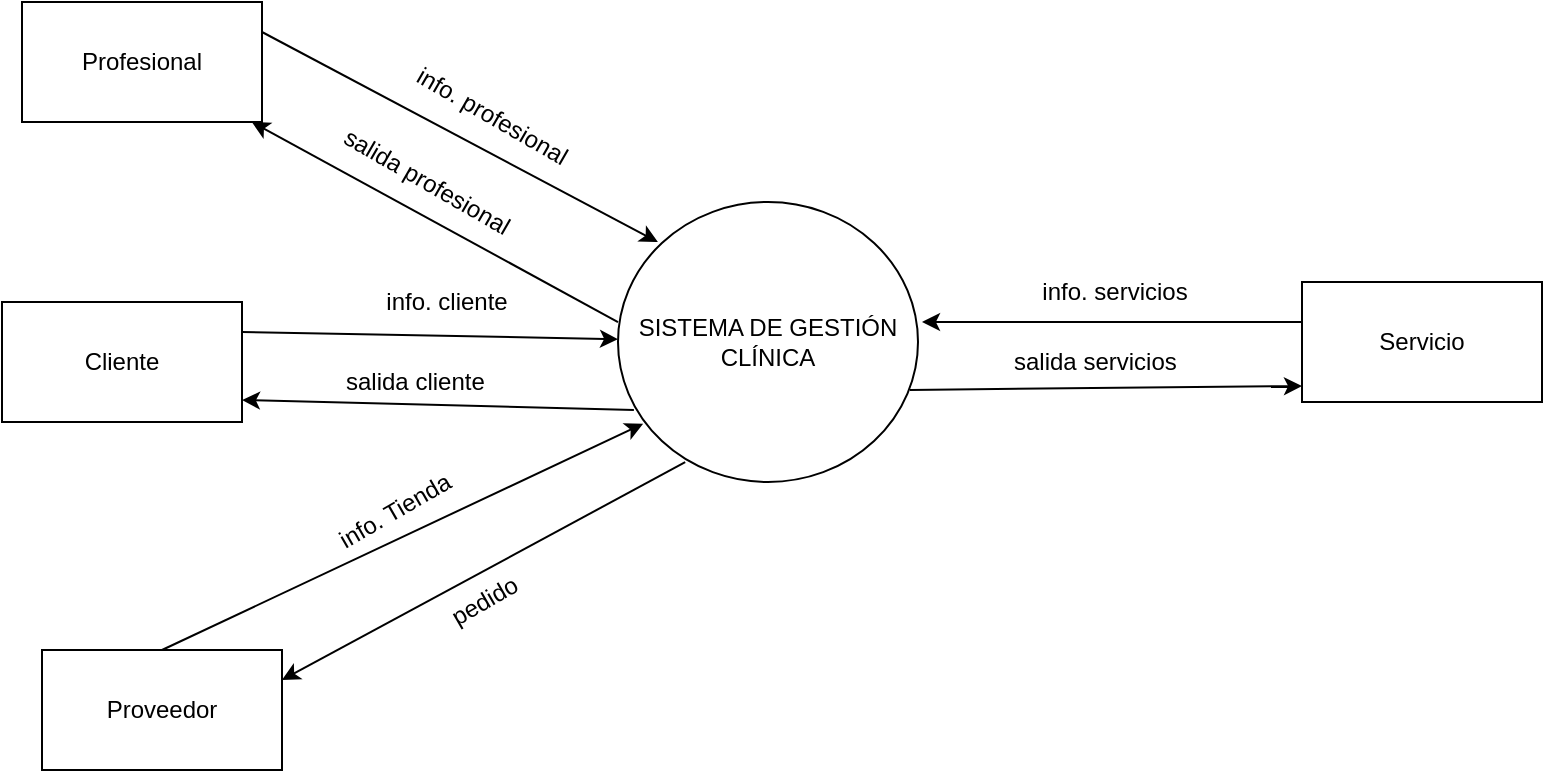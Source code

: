 <mxfile version="12.2.6" type="google" pages="1"><diagram id="vy-gyd165dlcmUS4V1BO" name="Page-1"><mxGraphModel dx="1024" dy="601" grid="1" gridSize="10" guides="1" tooltips="1" connect="1" arrows="1" fold="1" page="1" pageScale="1" pageWidth="827" pageHeight="1169" math="0" shadow="0"><root><mxCell id="0"/><mxCell id="1" parent="0"/><mxCell id="Vf1JPZDZOnKD3vXcBy8X-1" value="SISTEMA DE GESTIÓN CLÍNICA" style="ellipse;whiteSpace=wrap;html=1;" parent="1" vertex="1"><mxGeometry x="338" y="330" width="150" height="140" as="geometry"/></mxCell><mxCell id="cKKendlKR9Y-z1O7Nt9R-7" value="Profesional" style="rounded=0;whiteSpace=wrap;html=1;" parent="1" vertex="1"><mxGeometry x="40" y="230" width="120" height="60" as="geometry"/></mxCell><mxCell id="cKKendlKR9Y-z1O7Nt9R-8" value="Cliente" style="rounded=0;whiteSpace=wrap;html=1;" parent="1" vertex="1"><mxGeometry x="30" y="380" width="120" height="60" as="geometry"/></mxCell><mxCell id="cKKendlKR9Y-z1O7Nt9R-9" value="Proveedor" style="rounded=0;whiteSpace=wrap;html=1;" parent="1" vertex="1"><mxGeometry x="50" y="554" width="120" height="60" as="geometry"/></mxCell><mxCell id="cKKendlKR9Y-z1O7Nt9R-10" value="Servicio" style="rounded=0;whiteSpace=wrap;html=1;" parent="1" vertex="1"><mxGeometry x="680" y="370" width="120" height="60" as="geometry"/></mxCell><mxCell id="cKKendlKR9Y-z1O7Nt9R-11" value="" style="endArrow=classic;html=1;entryX=0.133;entryY=0.143;entryDx=0;entryDy=0;entryPerimeter=0;exitX=1;exitY=0.25;exitDx=0;exitDy=0;" parent="1" source="cKKendlKR9Y-z1O7Nt9R-7" target="Vf1JPZDZOnKD3vXcBy8X-1" edge="1"><mxGeometry width="50" height="50" relative="1" as="geometry"><mxPoint x="230" y="320" as="sourcePoint"/><mxPoint x="280" y="270" as="targetPoint"/></mxGeometry></mxCell><mxCell id="cKKendlKR9Y-z1O7Nt9R-19" value="&lt;div&gt;salida profesional&lt;/div&gt;" style="text;html=1;resizable=0;points=[];align=center;verticalAlign=middle;labelBackgroundColor=#ffffff;rotation=30;" parent="cKKendlKR9Y-z1O7Nt9R-11" vertex="1" connectable="0"><mxGeometry x="0.351" y="2" relative="1" as="geometry"><mxPoint x="-52.5" y="5.5" as="offset"/></mxGeometry></mxCell><mxCell id="cKKendlKR9Y-z1O7Nt9R-12" value="" style="endArrow=classic;html=1;exitX=1;exitY=0.25;exitDx=0;exitDy=0;" parent="1" source="cKKendlKR9Y-z1O7Nt9R-8" target="Vf1JPZDZOnKD3vXcBy8X-1" edge="1"><mxGeometry width="50" height="50" relative="1" as="geometry"><mxPoint x="120" y="440" as="sourcePoint"/><mxPoint x="319.6" y="510.8" as="targetPoint"/></mxGeometry></mxCell><mxCell id="cKKendlKR9Y-z1O7Nt9R-20" value="info. cliente" style="text;html=1;resizable=0;points=[];align=center;verticalAlign=middle;labelBackgroundColor=#ffffff;" parent="cKKendlKR9Y-z1O7Nt9R-12" vertex="1" connectable="0"><mxGeometry x="0.47" y="1" relative="1" as="geometry"><mxPoint x="-36" y="-16.5" as="offset"/></mxGeometry></mxCell><mxCell id="cKKendlKR9Y-z1O7Nt9R-13" value="" style="endArrow=classic;html=1;exitX=0.5;exitY=0;exitDx=0;exitDy=0;entryX=0.084;entryY=0.792;entryDx=0;entryDy=0;entryPerimeter=0;" parent="1" source="cKKendlKR9Y-z1O7Nt9R-9" target="Vf1JPZDZOnKD3vXcBy8X-1" edge="1"><mxGeometry width="50" height="50" relative="1" as="geometry"><mxPoint x="180" y="560" as="sourcePoint"/><mxPoint x="322" y="430" as="targetPoint"/></mxGeometry></mxCell><mxCell id="cKKendlKR9Y-z1O7Nt9R-21" value="info. Tienda" style="text;html=1;resizable=0;points=[];align=center;verticalAlign=middle;labelBackgroundColor=#ffffff;rotation=-30;" parent="cKKendlKR9Y-z1O7Nt9R-13" vertex="1" connectable="0"><mxGeometry x="0.227" y="3" relative="1" as="geometry"><mxPoint x="-31" y="2.5" as="offset"/></mxGeometry></mxCell><mxCell id="cKKendlKR9Y-z1O7Nt9R-15" value="" style="endArrow=classic;html=1;" parent="1" edge="1"><mxGeometry width="50" height="50" relative="1" as="geometry"><mxPoint x="680" y="390" as="sourcePoint"/><mxPoint x="490" y="390" as="targetPoint"/></mxGeometry></mxCell><mxCell id="cKKendlKR9Y-z1O7Nt9R-22" value="info. servicios" style="text;html=1;resizable=0;points=[];align=center;verticalAlign=middle;labelBackgroundColor=#ffffff;" parent="cKKendlKR9Y-z1O7Nt9R-15" vertex="1" connectable="0"><mxGeometry x="-0.125" y="3" relative="1" as="geometry"><mxPoint x="-11" y="-18" as="offset"/></mxGeometry></mxCell><mxCell id="cKKendlKR9Y-z1O7Nt9R-23" value="" style="endArrow=classic;html=1;exitX=0.224;exitY=0.929;exitDx=0;exitDy=0;exitPerimeter=0;entryX=1;entryY=0.25;entryDx=0;entryDy=0;" parent="1" source="Vf1JPZDZOnKD3vXcBy8X-1" target="cKKendlKR9Y-z1O7Nt9R-9" edge="1"><mxGeometry width="50" height="50" relative="1" as="geometry"><mxPoint x="60" y="690" as="sourcePoint"/><mxPoint x="110" y="640" as="targetPoint"/></mxGeometry></mxCell><mxCell id="cKKendlKR9Y-z1O7Nt9R-24" value="&lt;div&gt;pedido&lt;/div&gt;" style="text;html=1;resizable=0;points=[];align=center;verticalAlign=middle;labelBackgroundColor=#ffffff;rotation=-30;" parent="cKKendlKR9Y-z1O7Nt9R-23" vertex="1" connectable="0"><mxGeometry x="0.463" y="-1" relative="1" as="geometry"><mxPoint x="46.5" y="-9" as="offset"/></mxGeometry></mxCell><mxCell id="cKKendlKR9Y-z1O7Nt9R-25" value="" style="endArrow=classic;html=1;entryX=1;entryY=0.75;entryDx=0;entryDy=0;exitX=0.053;exitY=0.743;exitDx=0;exitDy=0;exitPerimeter=0;" parent="1" source="Vf1JPZDZOnKD3vXcBy8X-1" edge="1"><mxGeometry width="50" height="50" relative="1" as="geometry"><mxPoint x="282.4" y="431.16" as="sourcePoint"/><mxPoint x="150" y="429" as="targetPoint"/></mxGeometry></mxCell><mxCell id="cKKendlKR9Y-z1O7Nt9R-26" value="salida cliente" style="text;html=1;resizable=0;points=[];autosize=1;align=left;verticalAlign=top;spacingTop=-4;" parent="1" vertex="1"><mxGeometry x="200" y="410" width="90" height="20" as="geometry"/></mxCell><mxCell id="cKKendlKR9Y-z1O7Nt9R-28" value="" style="endArrow=classic;html=1;exitX=0;exitY=0.429;exitDx=0;exitDy=0;exitPerimeter=0;" parent="1" source="Vf1JPZDZOnKD3vXcBy8X-1" target="cKKendlKR9Y-z1O7Nt9R-7" edge="1"><mxGeometry width="50" height="50" relative="1" as="geometry"><mxPoint x="150" y="360" as="sourcePoint"/><mxPoint x="200" y="310" as="targetPoint"/></mxGeometry></mxCell><mxCell id="cKKendlKR9Y-z1O7Nt9R-29" value="info. profesional" style="text;html=1;resizable=0;points=[];autosize=1;align=left;verticalAlign=top;spacingTop=-4;rotation=30;" parent="1" vertex="1"><mxGeometry x="230" y="280" width="100" height="20" as="geometry"/></mxCell><mxCell id="A-eobSAM7kU3HlulPpBt-1" value="" style="endArrow=classic;html=1;exitX=0.973;exitY=0.671;exitDx=0;exitDy=0;exitPerimeter=0;entryX=0;entryY=0.867;entryDx=0;entryDy=0;entryPerimeter=0;" edge="1" parent="1" source="Vf1JPZDZOnKD3vXcBy8X-1" target="cKKendlKR9Y-z1O7Nt9R-10"><mxGeometry width="50" height="50" relative="1" as="geometry"><mxPoint x="665.95" y="556.52" as="sourcePoint"/><mxPoint x="680" y="415" as="targetPoint"/></mxGeometry></mxCell><mxCell id="A-eobSAM7kU3HlulPpBt-2" value="salida servicios" style="text;html=1;resizable=0;points=[];autosize=1;align=left;verticalAlign=top;spacingTop=-4;" vertex="1" parent="1"><mxGeometry x="534" y="400" width="100" height="20" as="geometry"/></mxCell></root></mxGraphModel></diagram></mxfile>